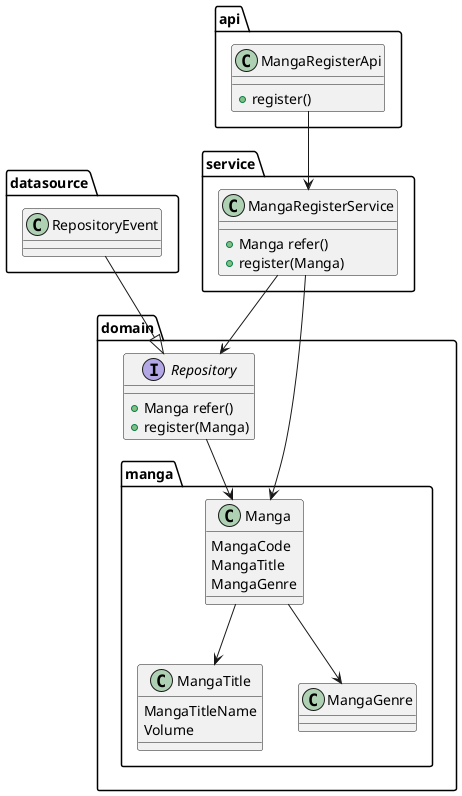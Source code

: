 @startuml

package api {
  class MangaRegisterApi {
    + register()
  }
}

package service {
  class MangaRegisterService {
    + Manga refer()
    + register(Manga)
  }
}

package domain {
  interface Repository {
    + Manga refer()
    + register(Manga)
  }
  package domain.manga {
    class Manga {
      MangaCode
      MangaTitle
      MangaGenre
    }
    class MangaTitle {
      MangaTitleName
      Volume
    }
    class MangaGenre {
    }

    Manga --> MangaTitle
    Manga --> MangaGenre

    Repository --> Manga
  }
}

package datasource {
  class RepositoryEvent {
  }
}

MangaRegisterApi --> MangaRegisterService
MangaRegisterService --> Manga
MangaRegisterService --> Repository
RepositoryEvent --|> Repository

@enduml